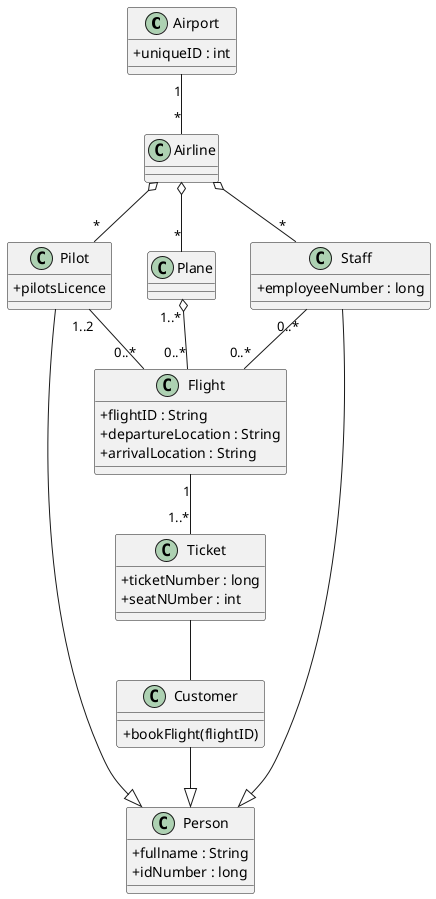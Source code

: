 @startuml

skinparam classAttributeIconSize 0
class Airport {
    +uniqueID : int
}

class Flight {
    +flightID : String
    +departureLocation : String
    +arrivalLocation : String
}

class Ticket {
    +ticketNumber : long
    +seatNUmber : int
}

class Pilot {
    +pilotsLicence
}

class Staff {
    +employeeNumber : long
}

class Person {
    +fullname : String
    +idNumber : long
}

class Customer {
    +bookFlight(flightID)
}

Airport "1" -- "*" Airline
Airline o-- "*" Plane
Airline o-- "*" Pilot
Pilot --|> Person
Airline o-- "*" Staff
Staff --|> Person
Pilot "1..2" -- "0..*" Flight
Staff "0..*" -- "0..*" Flight

Plane "1..*" o-- "0..*" Flight
Flight "1" -- "1..*" Ticket
Ticket -- Customer
Customer --|> Person
@enduml